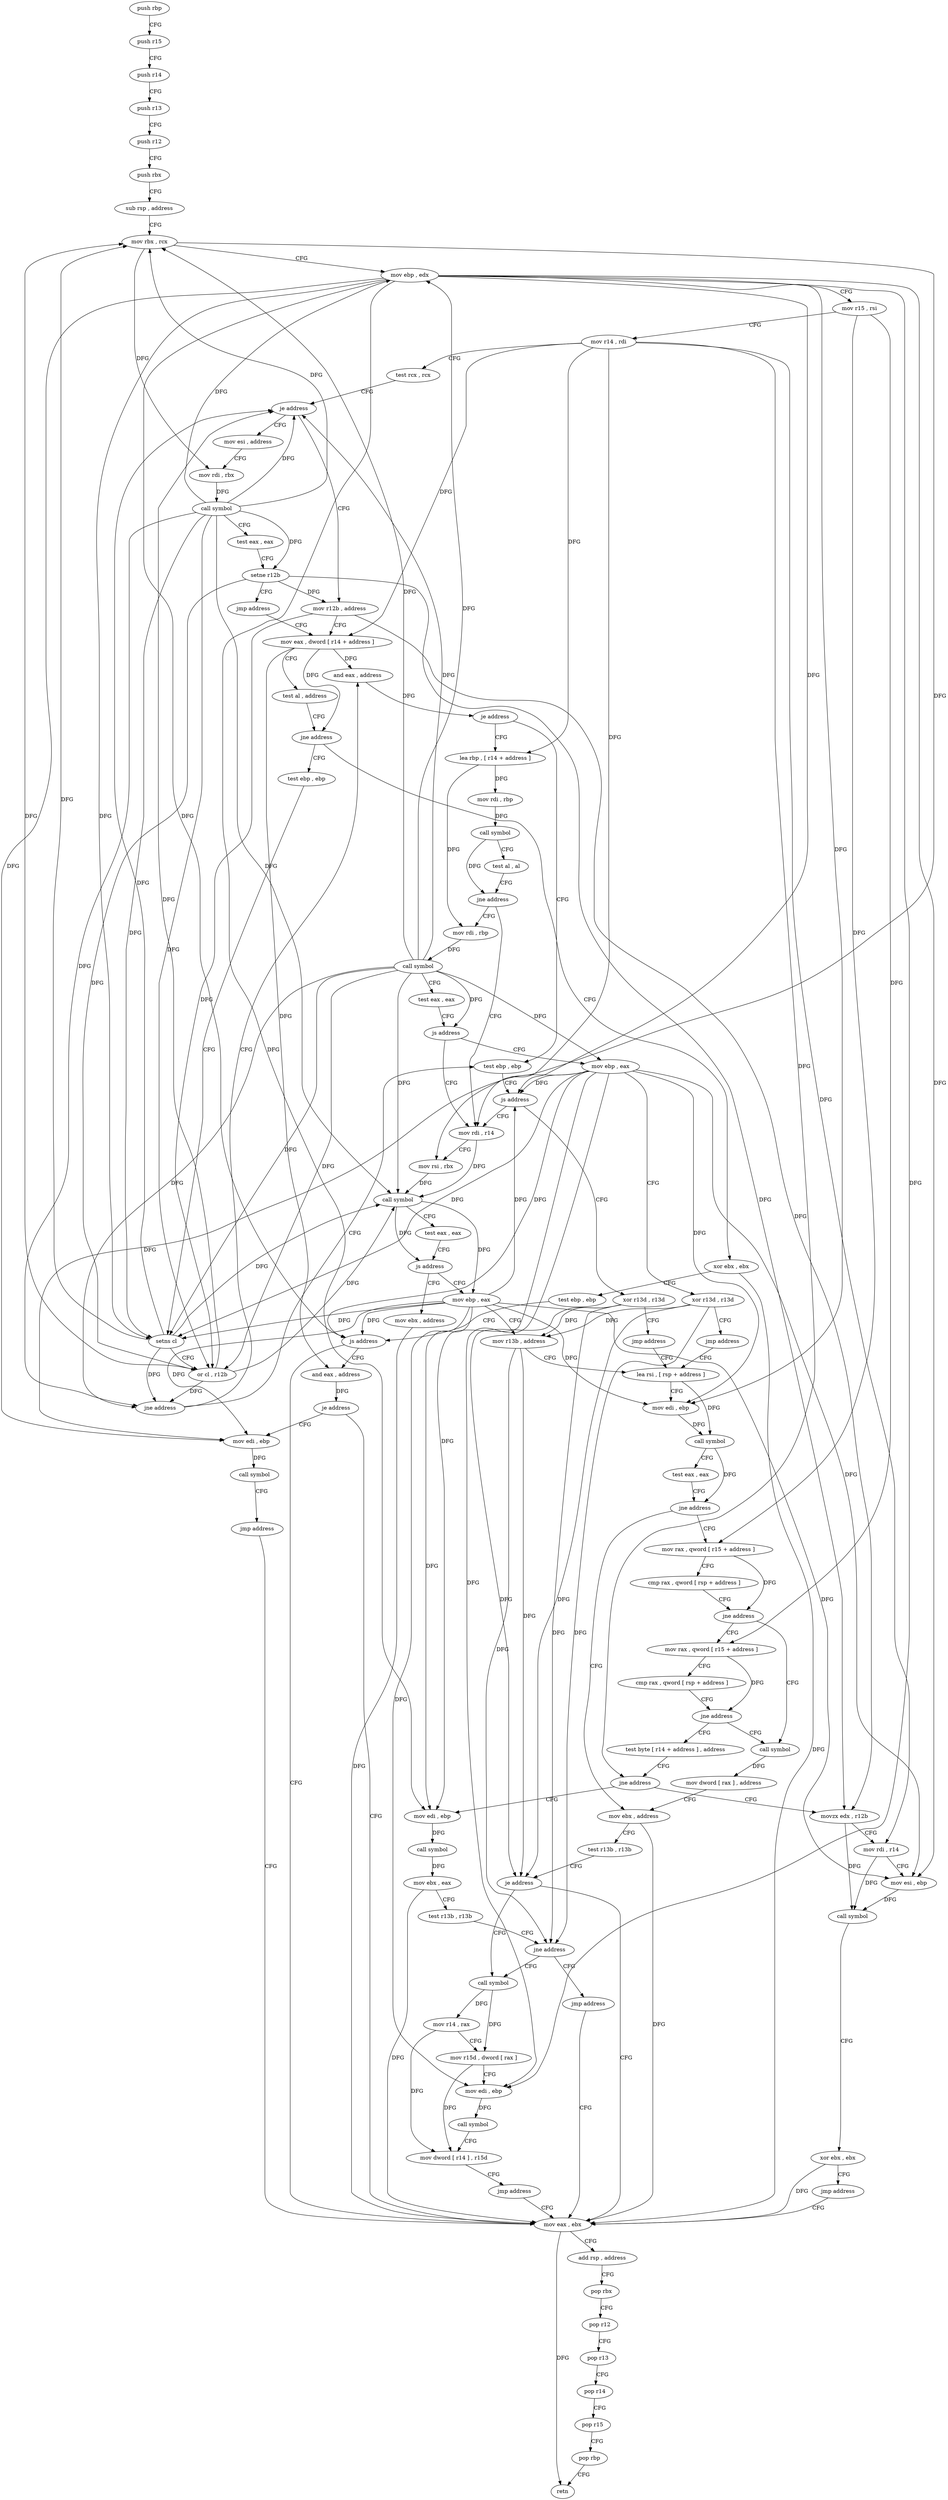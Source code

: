 digraph "func" {
"4212144" [label = "push rbp" ]
"4212145" [label = "push r15" ]
"4212147" [label = "push r14" ]
"4212149" [label = "push r13" ]
"4212151" [label = "push r12" ]
"4212153" [label = "push rbx" ]
"4212154" [label = "sub rsp , address" ]
"4212161" [label = "mov rbx , rcx" ]
"4212164" [label = "mov ebp , edx" ]
"4212166" [label = "mov r15 , rsi" ]
"4212169" [label = "mov r14 , rdi" ]
"4212172" [label = "test rcx , rcx" ]
"4212175" [label = "je address" ]
"4212198" [label = "mov r12b , address" ]
"4212177" [label = "mov esi , address" ]
"4212201" [label = "mov eax , dword [ r14 + address ]" ]
"4212182" [label = "mov rdi , rbx" ]
"4212185" [label = "call symbol" ]
"4212190" [label = "test eax , eax" ]
"4212192" [label = "setne r12b" ]
"4212196" [label = "jmp address" ]
"4212261" [label = "xor ebx , ebx" ]
"4212263" [label = "test ebp , ebp" ]
"4212265" [label = "js address" ]
"4212433" [label = "mov eax , ebx" ]
"4212271" [label = "and eax , address" ]
"4212209" [label = "test ebp , ebp" ]
"4212211" [label = "setns cl" ]
"4212214" [label = "or cl , r12b" ]
"4212217" [label = "jne address" ]
"4212294" [label = "test ebp , ebp" ]
"4212219" [label = "and eax , address" ]
"4212205" [label = "test al , address" ]
"4212207" [label = "jne address" ]
"4212435" [label = "add rsp , address" ]
"4212442" [label = "pop rbx" ]
"4212443" [label = "pop r12" ]
"4212445" [label = "pop r13" ]
"4212447" [label = "pop r14" ]
"4212449" [label = "pop r15" ]
"4212451" [label = "pop rbp" ]
"4212452" [label = "retn" ]
"4212276" [label = "je address" ]
"4212282" [label = "mov edi , ebp" ]
"4212296" [label = "js address" ]
"4212303" [label = "mov rdi , r14" ]
"4212298" [label = "xor r13d , r13d" ]
"4212224" [label = "je address" ]
"4212226" [label = "lea rbp , [ r14 + address ]" ]
"4212284" [label = "call symbol" ]
"4212289" [label = "jmp address" ]
"4212306" [label = "mov rsi , rbx" ]
"4212309" [label = "call symbol" ]
"4212314" [label = "test eax , eax" ]
"4212316" [label = "js address" ]
"4212428" [label = "mov ebx , address" ]
"4212318" [label = "mov ebp , eax" ]
"4212301" [label = "jmp address" ]
"4212323" [label = "lea rsi , [ rsp + address ]" ]
"4212230" [label = "mov rdi , rbp" ]
"4212233" [label = "call symbol" ]
"4212238" [label = "test al , al" ]
"4212240" [label = "jne address" ]
"4212242" [label = "mov rdi , rbp" ]
"4212320" [label = "mov r13b , address" ]
"4212328" [label = "mov edi , ebp" ]
"4212330" [label = "call symbol" ]
"4212335" [label = "test eax , eax" ]
"4212337" [label = "jne address" ]
"4212395" [label = "mov ebx , address" ]
"4212339" [label = "mov rax , qword [ r15 + address ]" ]
"4212245" [label = "call symbol" ]
"4212250" [label = "test eax , eax" ]
"4212252" [label = "js address" ]
"4212254" [label = "mov ebp , eax" ]
"4212400" [label = "test r13b , r13b" ]
"4212403" [label = "je address" ]
"4212405" [label = "call symbol" ]
"4212343" [label = "cmp rax , qword [ rsp + address ]" ]
"4212348" [label = "jne address" ]
"4212384" [label = "call symbol" ]
"4212350" [label = "mov rax , qword [ r15 + address ]" ]
"4212256" [label = "xor r13d , r13d" ]
"4212259" [label = "jmp address" ]
"4212410" [label = "mov r14 , rax" ]
"4212413" [label = "mov r15d , dword [ rax ]" ]
"4212416" [label = "mov edi , ebp" ]
"4212418" [label = "call symbol" ]
"4212423" [label = "mov dword [ r14 ] , r15d" ]
"4212426" [label = "jmp address" ]
"4212389" [label = "mov dword [ rax ] , address" ]
"4212354" [label = "cmp rax , qword [ rsp + address ]" ]
"4212359" [label = "jne address" ]
"4212361" [label = "test byte [ r14 + address ] , address" ]
"4212366" [label = "jne address" ]
"4212453" [label = "movzx edx , r12b" ]
"4212368" [label = "mov edi , ebp" ]
"4212457" [label = "mov rdi , r14" ]
"4212460" [label = "mov esi , ebp" ]
"4212462" [label = "call symbol" ]
"4212467" [label = "xor ebx , ebx" ]
"4212469" [label = "jmp address" ]
"4212370" [label = "call symbol" ]
"4212375" [label = "mov ebx , eax" ]
"4212377" [label = "test r13b , r13b" ]
"4212380" [label = "jne address" ]
"4212382" [label = "jmp address" ]
"4212144" -> "4212145" [ label = "CFG" ]
"4212145" -> "4212147" [ label = "CFG" ]
"4212147" -> "4212149" [ label = "CFG" ]
"4212149" -> "4212151" [ label = "CFG" ]
"4212151" -> "4212153" [ label = "CFG" ]
"4212153" -> "4212154" [ label = "CFG" ]
"4212154" -> "4212161" [ label = "CFG" ]
"4212161" -> "4212164" [ label = "CFG" ]
"4212161" -> "4212182" [ label = "DFG" ]
"4212161" -> "4212306" [ label = "DFG" ]
"4212164" -> "4212166" [ label = "CFG" ]
"4212164" -> "4212265" [ label = "DFG" ]
"4212164" -> "4212211" [ label = "DFG" ]
"4212164" -> "4212296" [ label = "DFG" ]
"4212164" -> "4212282" [ label = "DFG" ]
"4212164" -> "4212328" [ label = "DFG" ]
"4212164" -> "4212416" [ label = "DFG" ]
"4212164" -> "4212460" [ label = "DFG" ]
"4212164" -> "4212368" [ label = "DFG" ]
"4212166" -> "4212169" [ label = "CFG" ]
"4212166" -> "4212339" [ label = "DFG" ]
"4212166" -> "4212350" [ label = "DFG" ]
"4212169" -> "4212172" [ label = "CFG" ]
"4212169" -> "4212201" [ label = "DFG" ]
"4212169" -> "4212303" [ label = "DFG" ]
"4212169" -> "4212226" [ label = "DFG" ]
"4212169" -> "4212366" [ label = "DFG" ]
"4212169" -> "4212457" [ label = "DFG" ]
"4212172" -> "4212175" [ label = "CFG" ]
"4212175" -> "4212198" [ label = "CFG" ]
"4212175" -> "4212177" [ label = "CFG" ]
"4212198" -> "4212201" [ label = "CFG" ]
"4212198" -> "4212214" [ label = "DFG" ]
"4212198" -> "4212453" [ label = "DFG" ]
"4212177" -> "4212182" [ label = "CFG" ]
"4212201" -> "4212205" [ label = "CFG" ]
"4212201" -> "4212207" [ label = "DFG" ]
"4212201" -> "4212271" [ label = "DFG" ]
"4212201" -> "4212219" [ label = "DFG" ]
"4212182" -> "4212185" [ label = "DFG" ]
"4212185" -> "4212190" [ label = "CFG" ]
"4212185" -> "4212161" [ label = "DFG" ]
"4212185" -> "4212164" [ label = "DFG" ]
"4212185" -> "4212175" [ label = "DFG" ]
"4212185" -> "4212192" [ label = "DFG" ]
"4212185" -> "4212211" [ label = "DFG" ]
"4212185" -> "4212214" [ label = "DFG" ]
"4212185" -> "4212217" [ label = "DFG" ]
"4212185" -> "4212309" [ label = "DFG" ]
"4212190" -> "4212192" [ label = "CFG" ]
"4212192" -> "4212196" [ label = "CFG" ]
"4212192" -> "4212198" [ label = "DFG" ]
"4212192" -> "4212214" [ label = "DFG" ]
"4212192" -> "4212453" [ label = "DFG" ]
"4212196" -> "4212201" [ label = "CFG" ]
"4212261" -> "4212263" [ label = "CFG" ]
"4212261" -> "4212433" [ label = "DFG" ]
"4212263" -> "4212265" [ label = "CFG" ]
"4212265" -> "4212433" [ label = "CFG" ]
"4212265" -> "4212271" [ label = "CFG" ]
"4212433" -> "4212435" [ label = "CFG" ]
"4212433" -> "4212452" [ label = "DFG" ]
"4212271" -> "4212276" [ label = "DFG" ]
"4212209" -> "4212211" [ label = "CFG" ]
"4212211" -> "4212214" [ label = "CFG" ]
"4212211" -> "4212161" [ label = "DFG" ]
"4212211" -> "4212175" [ label = "DFG" ]
"4212211" -> "4212217" [ label = "DFG" ]
"4212211" -> "4212309" [ label = "DFG" ]
"4212214" -> "4212217" [ label = "DFG" ]
"4212214" -> "4212161" [ label = "DFG" ]
"4212214" -> "4212175" [ label = "DFG" ]
"4212214" -> "4212309" [ label = "DFG" ]
"4212217" -> "4212294" [ label = "CFG" ]
"4212217" -> "4212219" [ label = "CFG" ]
"4212294" -> "4212296" [ label = "CFG" ]
"4212219" -> "4212224" [ label = "DFG" ]
"4212205" -> "4212207" [ label = "CFG" ]
"4212207" -> "4212261" [ label = "CFG" ]
"4212207" -> "4212209" [ label = "CFG" ]
"4212435" -> "4212442" [ label = "CFG" ]
"4212442" -> "4212443" [ label = "CFG" ]
"4212443" -> "4212445" [ label = "CFG" ]
"4212445" -> "4212447" [ label = "CFG" ]
"4212447" -> "4212449" [ label = "CFG" ]
"4212449" -> "4212451" [ label = "CFG" ]
"4212451" -> "4212452" [ label = "CFG" ]
"4212276" -> "4212433" [ label = "CFG" ]
"4212276" -> "4212282" [ label = "CFG" ]
"4212282" -> "4212284" [ label = "DFG" ]
"4212296" -> "4212303" [ label = "CFG" ]
"4212296" -> "4212298" [ label = "CFG" ]
"4212303" -> "4212306" [ label = "CFG" ]
"4212303" -> "4212309" [ label = "DFG" ]
"4212298" -> "4212301" [ label = "CFG" ]
"4212298" -> "4212320" [ label = "DFG" ]
"4212298" -> "4212403" [ label = "DFG" ]
"4212298" -> "4212380" [ label = "DFG" ]
"4212224" -> "4212294" [ label = "CFG" ]
"4212224" -> "4212226" [ label = "CFG" ]
"4212226" -> "4212230" [ label = "DFG" ]
"4212226" -> "4212242" [ label = "DFG" ]
"4212284" -> "4212289" [ label = "CFG" ]
"4212289" -> "4212433" [ label = "CFG" ]
"4212306" -> "4212309" [ label = "DFG" ]
"4212309" -> "4212314" [ label = "CFG" ]
"4212309" -> "4212316" [ label = "DFG" ]
"4212309" -> "4212318" [ label = "DFG" ]
"4212314" -> "4212316" [ label = "CFG" ]
"4212316" -> "4212428" [ label = "CFG" ]
"4212316" -> "4212318" [ label = "CFG" ]
"4212428" -> "4212433" [ label = "DFG" ]
"4212318" -> "4212320" [ label = "CFG" ]
"4212318" -> "4212265" [ label = "DFG" ]
"4212318" -> "4212211" [ label = "DFG" ]
"4212318" -> "4212296" [ label = "DFG" ]
"4212318" -> "4212282" [ label = "DFG" ]
"4212318" -> "4212328" [ label = "DFG" ]
"4212318" -> "4212416" [ label = "DFG" ]
"4212318" -> "4212460" [ label = "DFG" ]
"4212318" -> "4212368" [ label = "DFG" ]
"4212301" -> "4212323" [ label = "CFG" ]
"4212323" -> "4212328" [ label = "CFG" ]
"4212323" -> "4212330" [ label = "DFG" ]
"4212230" -> "4212233" [ label = "DFG" ]
"4212233" -> "4212238" [ label = "CFG" ]
"4212233" -> "4212240" [ label = "DFG" ]
"4212238" -> "4212240" [ label = "CFG" ]
"4212240" -> "4212303" [ label = "CFG" ]
"4212240" -> "4212242" [ label = "CFG" ]
"4212242" -> "4212245" [ label = "DFG" ]
"4212320" -> "4212323" [ label = "CFG" ]
"4212320" -> "4212403" [ label = "DFG" ]
"4212320" -> "4212380" [ label = "DFG" ]
"4212328" -> "4212330" [ label = "DFG" ]
"4212330" -> "4212335" [ label = "CFG" ]
"4212330" -> "4212337" [ label = "DFG" ]
"4212335" -> "4212337" [ label = "CFG" ]
"4212337" -> "4212395" [ label = "CFG" ]
"4212337" -> "4212339" [ label = "CFG" ]
"4212395" -> "4212400" [ label = "CFG" ]
"4212395" -> "4212433" [ label = "DFG" ]
"4212339" -> "4212343" [ label = "CFG" ]
"4212339" -> "4212348" [ label = "DFG" ]
"4212245" -> "4212250" [ label = "CFG" ]
"4212245" -> "4212161" [ label = "DFG" ]
"4212245" -> "4212164" [ label = "DFG" ]
"4212245" -> "4212175" [ label = "DFG" ]
"4212245" -> "4212217" [ label = "DFG" ]
"4212245" -> "4212309" [ label = "DFG" ]
"4212245" -> "4212252" [ label = "DFG" ]
"4212245" -> "4212254" [ label = "DFG" ]
"4212245" -> "4212211" [ label = "DFG" ]
"4212245" -> "4212214" [ label = "DFG" ]
"4212250" -> "4212252" [ label = "CFG" ]
"4212252" -> "4212303" [ label = "CFG" ]
"4212252" -> "4212254" [ label = "CFG" ]
"4212254" -> "4212256" [ label = "CFG" ]
"4212254" -> "4212265" [ label = "DFG" ]
"4212254" -> "4212211" [ label = "DFG" ]
"4212254" -> "4212296" [ label = "DFG" ]
"4212254" -> "4212282" [ label = "DFG" ]
"4212254" -> "4212328" [ label = "DFG" ]
"4212254" -> "4212416" [ label = "DFG" ]
"4212254" -> "4212460" [ label = "DFG" ]
"4212254" -> "4212368" [ label = "DFG" ]
"4212400" -> "4212403" [ label = "CFG" ]
"4212403" -> "4212433" [ label = "CFG" ]
"4212403" -> "4212405" [ label = "CFG" ]
"4212405" -> "4212410" [ label = "DFG" ]
"4212405" -> "4212413" [ label = "DFG" ]
"4212343" -> "4212348" [ label = "CFG" ]
"4212348" -> "4212384" [ label = "CFG" ]
"4212348" -> "4212350" [ label = "CFG" ]
"4212384" -> "4212389" [ label = "DFG" ]
"4212350" -> "4212354" [ label = "CFG" ]
"4212350" -> "4212359" [ label = "DFG" ]
"4212256" -> "4212259" [ label = "CFG" ]
"4212256" -> "4212320" [ label = "DFG" ]
"4212256" -> "4212403" [ label = "DFG" ]
"4212256" -> "4212380" [ label = "DFG" ]
"4212259" -> "4212323" [ label = "CFG" ]
"4212410" -> "4212413" [ label = "CFG" ]
"4212410" -> "4212423" [ label = "DFG" ]
"4212413" -> "4212416" [ label = "CFG" ]
"4212413" -> "4212423" [ label = "DFG" ]
"4212416" -> "4212418" [ label = "DFG" ]
"4212418" -> "4212423" [ label = "CFG" ]
"4212423" -> "4212426" [ label = "CFG" ]
"4212426" -> "4212433" [ label = "CFG" ]
"4212389" -> "4212395" [ label = "CFG" ]
"4212354" -> "4212359" [ label = "CFG" ]
"4212359" -> "4212384" [ label = "CFG" ]
"4212359" -> "4212361" [ label = "CFG" ]
"4212361" -> "4212366" [ label = "CFG" ]
"4212366" -> "4212453" [ label = "CFG" ]
"4212366" -> "4212368" [ label = "CFG" ]
"4212453" -> "4212457" [ label = "CFG" ]
"4212453" -> "4212462" [ label = "DFG" ]
"4212368" -> "4212370" [ label = "DFG" ]
"4212457" -> "4212460" [ label = "CFG" ]
"4212457" -> "4212462" [ label = "DFG" ]
"4212460" -> "4212462" [ label = "DFG" ]
"4212462" -> "4212467" [ label = "CFG" ]
"4212467" -> "4212469" [ label = "CFG" ]
"4212467" -> "4212433" [ label = "DFG" ]
"4212469" -> "4212433" [ label = "CFG" ]
"4212370" -> "4212375" [ label = "DFG" ]
"4212375" -> "4212377" [ label = "CFG" ]
"4212375" -> "4212433" [ label = "DFG" ]
"4212377" -> "4212380" [ label = "CFG" ]
"4212380" -> "4212405" [ label = "CFG" ]
"4212380" -> "4212382" [ label = "CFG" ]
"4212382" -> "4212433" [ label = "CFG" ]
}
